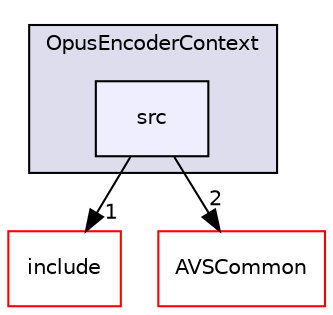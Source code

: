 digraph "/workplace/avs-device-sdk/SpeechEncoder/OpusEncoderContext/src" {
  compound=true
  node [ fontsize="10", fontname="Helvetica"];
  edge [ labelfontsize="10", labelfontname="Helvetica"];
  subgraph clusterdir_9380053b18258191a72e7d4db96903c7 {
    graph [ bgcolor="#ddddee", pencolor="black", label="OpusEncoderContext" fontname="Helvetica", fontsize="10", URL="dir_9380053b18258191a72e7d4db96903c7.html"]
  dir_da2b57edd99c1329aac671cd6139532d [shape=box, label="src", style="filled", fillcolor="#eeeeff", pencolor="black", URL="dir_da2b57edd99c1329aac671cd6139532d.html"];
  }
  dir_40361ce46d5301bb7fc9012f63c9bd0e [shape=box label="include" fillcolor="white" style="filled" color="red" URL="dir_40361ce46d5301bb7fc9012f63c9bd0e.html"];
  dir_13e65effb2bde530b17b3d5eefcd0266 [shape=box label="AVSCommon" fillcolor="white" style="filled" color="red" URL="dir_13e65effb2bde530b17b3d5eefcd0266.html"];
  dir_da2b57edd99c1329aac671cd6139532d->dir_40361ce46d5301bb7fc9012f63c9bd0e [headlabel="1", labeldistance=1.5 headhref="dir_000299_000297.html"];
  dir_da2b57edd99c1329aac671cd6139532d->dir_13e65effb2bde530b17b3d5eefcd0266 [headlabel="2", labeldistance=1.5 headhref="dir_000299_000015.html"];
}
